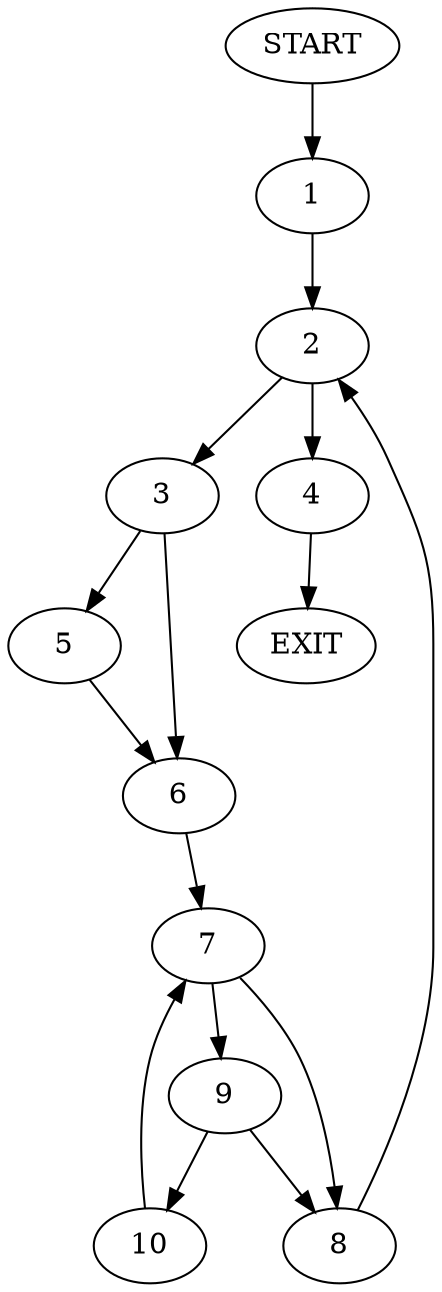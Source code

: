 digraph {
0 [label="START"];
1;
2;
3;
4;
5;
6;
7;
8;
9;
10;
11 [label="EXIT"];
0 -> 1;
1 -> 2;
2 -> 3;
2 -> 4;
4 -> 11;
3 -> 5;
3 -> 6;
6 -> 7;
5 -> 6;
7 -> 8;
7 -> 9;
9 -> 8;
9 -> 10;
8 -> 2;
10 -> 7;
}